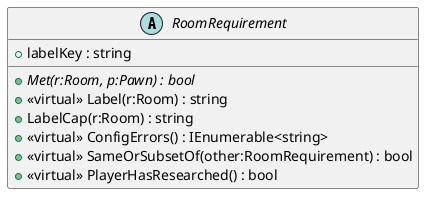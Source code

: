 @startuml
abstract class RoomRequirement {
    + labelKey : string
    + {abstract} Met(r:Room, p:Pawn) : bool
    + <<virtual>> Label(r:Room) : string
    + LabelCap(r:Room) : string
    + <<virtual>> ConfigErrors() : IEnumerable<string>
    + <<virtual>> SameOrSubsetOf(other:RoomRequirement) : bool
    + <<virtual>> PlayerHasResearched() : bool
}
@enduml
